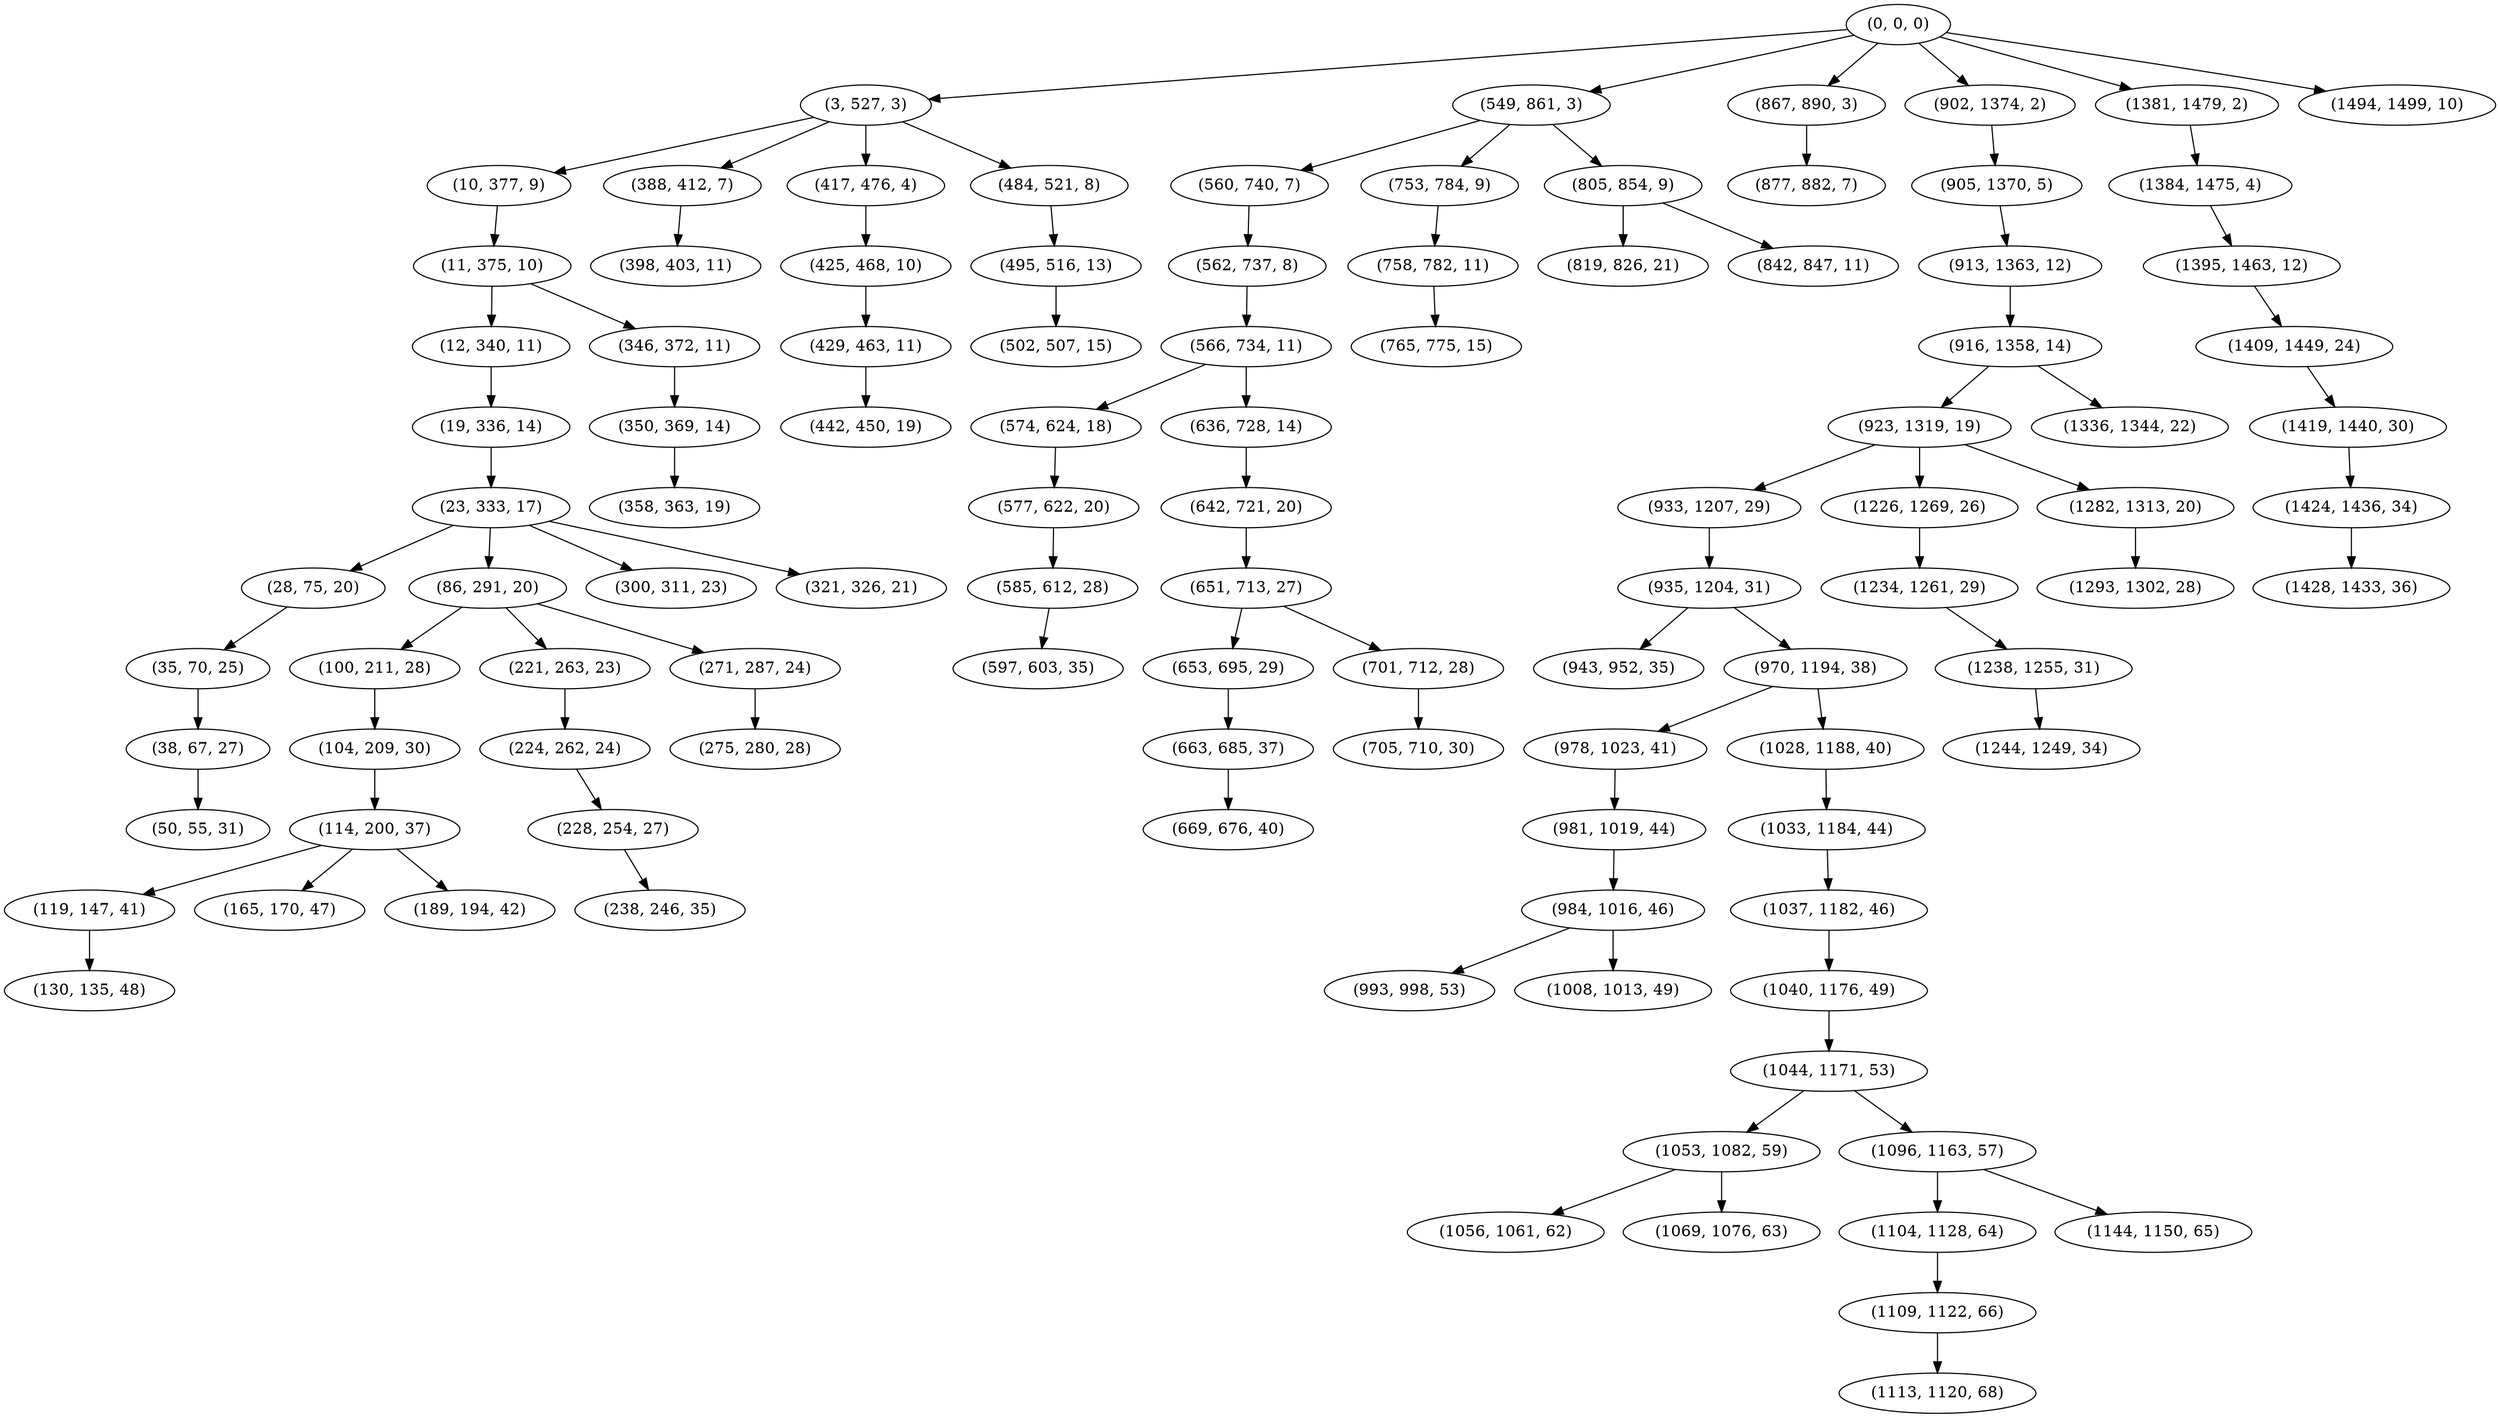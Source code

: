 digraph tree {
    "(0, 0, 0)";
    "(3, 527, 3)";
    "(10, 377, 9)";
    "(11, 375, 10)";
    "(12, 340, 11)";
    "(19, 336, 14)";
    "(23, 333, 17)";
    "(28, 75, 20)";
    "(35, 70, 25)";
    "(38, 67, 27)";
    "(50, 55, 31)";
    "(86, 291, 20)";
    "(100, 211, 28)";
    "(104, 209, 30)";
    "(114, 200, 37)";
    "(119, 147, 41)";
    "(130, 135, 48)";
    "(165, 170, 47)";
    "(189, 194, 42)";
    "(221, 263, 23)";
    "(224, 262, 24)";
    "(228, 254, 27)";
    "(238, 246, 35)";
    "(271, 287, 24)";
    "(275, 280, 28)";
    "(300, 311, 23)";
    "(321, 326, 21)";
    "(346, 372, 11)";
    "(350, 369, 14)";
    "(358, 363, 19)";
    "(388, 412, 7)";
    "(398, 403, 11)";
    "(417, 476, 4)";
    "(425, 468, 10)";
    "(429, 463, 11)";
    "(442, 450, 19)";
    "(484, 521, 8)";
    "(495, 516, 13)";
    "(502, 507, 15)";
    "(549, 861, 3)";
    "(560, 740, 7)";
    "(562, 737, 8)";
    "(566, 734, 11)";
    "(574, 624, 18)";
    "(577, 622, 20)";
    "(585, 612, 28)";
    "(597, 603, 35)";
    "(636, 728, 14)";
    "(642, 721, 20)";
    "(651, 713, 27)";
    "(653, 695, 29)";
    "(663, 685, 37)";
    "(669, 676, 40)";
    "(701, 712, 28)";
    "(705, 710, 30)";
    "(753, 784, 9)";
    "(758, 782, 11)";
    "(765, 775, 15)";
    "(805, 854, 9)";
    "(819, 826, 21)";
    "(842, 847, 11)";
    "(867, 890, 3)";
    "(877, 882, 7)";
    "(902, 1374, 2)";
    "(905, 1370, 5)";
    "(913, 1363, 12)";
    "(916, 1358, 14)";
    "(923, 1319, 19)";
    "(933, 1207, 29)";
    "(935, 1204, 31)";
    "(943, 952, 35)";
    "(970, 1194, 38)";
    "(978, 1023, 41)";
    "(981, 1019, 44)";
    "(984, 1016, 46)";
    "(993, 998, 53)";
    "(1008, 1013, 49)";
    "(1028, 1188, 40)";
    "(1033, 1184, 44)";
    "(1037, 1182, 46)";
    "(1040, 1176, 49)";
    "(1044, 1171, 53)";
    "(1053, 1082, 59)";
    "(1056, 1061, 62)";
    "(1069, 1076, 63)";
    "(1096, 1163, 57)";
    "(1104, 1128, 64)";
    "(1109, 1122, 66)";
    "(1113, 1120, 68)";
    "(1144, 1150, 65)";
    "(1226, 1269, 26)";
    "(1234, 1261, 29)";
    "(1238, 1255, 31)";
    "(1244, 1249, 34)";
    "(1282, 1313, 20)";
    "(1293, 1302, 28)";
    "(1336, 1344, 22)";
    "(1381, 1479, 2)";
    "(1384, 1475, 4)";
    "(1395, 1463, 12)";
    "(1409, 1449, 24)";
    "(1419, 1440, 30)";
    "(1424, 1436, 34)";
    "(1428, 1433, 36)";
    "(1494, 1499, 10)";
    "(0, 0, 0)" -> "(3, 527, 3)";
    "(0, 0, 0)" -> "(549, 861, 3)";
    "(0, 0, 0)" -> "(867, 890, 3)";
    "(0, 0, 0)" -> "(902, 1374, 2)";
    "(0, 0, 0)" -> "(1381, 1479, 2)";
    "(0, 0, 0)" -> "(1494, 1499, 10)";
    "(3, 527, 3)" -> "(10, 377, 9)";
    "(3, 527, 3)" -> "(388, 412, 7)";
    "(3, 527, 3)" -> "(417, 476, 4)";
    "(3, 527, 3)" -> "(484, 521, 8)";
    "(10, 377, 9)" -> "(11, 375, 10)";
    "(11, 375, 10)" -> "(12, 340, 11)";
    "(11, 375, 10)" -> "(346, 372, 11)";
    "(12, 340, 11)" -> "(19, 336, 14)";
    "(19, 336, 14)" -> "(23, 333, 17)";
    "(23, 333, 17)" -> "(28, 75, 20)";
    "(23, 333, 17)" -> "(86, 291, 20)";
    "(23, 333, 17)" -> "(300, 311, 23)";
    "(23, 333, 17)" -> "(321, 326, 21)";
    "(28, 75, 20)" -> "(35, 70, 25)";
    "(35, 70, 25)" -> "(38, 67, 27)";
    "(38, 67, 27)" -> "(50, 55, 31)";
    "(86, 291, 20)" -> "(100, 211, 28)";
    "(86, 291, 20)" -> "(221, 263, 23)";
    "(86, 291, 20)" -> "(271, 287, 24)";
    "(100, 211, 28)" -> "(104, 209, 30)";
    "(104, 209, 30)" -> "(114, 200, 37)";
    "(114, 200, 37)" -> "(119, 147, 41)";
    "(114, 200, 37)" -> "(165, 170, 47)";
    "(114, 200, 37)" -> "(189, 194, 42)";
    "(119, 147, 41)" -> "(130, 135, 48)";
    "(221, 263, 23)" -> "(224, 262, 24)";
    "(224, 262, 24)" -> "(228, 254, 27)";
    "(228, 254, 27)" -> "(238, 246, 35)";
    "(271, 287, 24)" -> "(275, 280, 28)";
    "(346, 372, 11)" -> "(350, 369, 14)";
    "(350, 369, 14)" -> "(358, 363, 19)";
    "(388, 412, 7)" -> "(398, 403, 11)";
    "(417, 476, 4)" -> "(425, 468, 10)";
    "(425, 468, 10)" -> "(429, 463, 11)";
    "(429, 463, 11)" -> "(442, 450, 19)";
    "(484, 521, 8)" -> "(495, 516, 13)";
    "(495, 516, 13)" -> "(502, 507, 15)";
    "(549, 861, 3)" -> "(560, 740, 7)";
    "(549, 861, 3)" -> "(753, 784, 9)";
    "(549, 861, 3)" -> "(805, 854, 9)";
    "(560, 740, 7)" -> "(562, 737, 8)";
    "(562, 737, 8)" -> "(566, 734, 11)";
    "(566, 734, 11)" -> "(574, 624, 18)";
    "(566, 734, 11)" -> "(636, 728, 14)";
    "(574, 624, 18)" -> "(577, 622, 20)";
    "(577, 622, 20)" -> "(585, 612, 28)";
    "(585, 612, 28)" -> "(597, 603, 35)";
    "(636, 728, 14)" -> "(642, 721, 20)";
    "(642, 721, 20)" -> "(651, 713, 27)";
    "(651, 713, 27)" -> "(653, 695, 29)";
    "(651, 713, 27)" -> "(701, 712, 28)";
    "(653, 695, 29)" -> "(663, 685, 37)";
    "(663, 685, 37)" -> "(669, 676, 40)";
    "(701, 712, 28)" -> "(705, 710, 30)";
    "(753, 784, 9)" -> "(758, 782, 11)";
    "(758, 782, 11)" -> "(765, 775, 15)";
    "(805, 854, 9)" -> "(819, 826, 21)";
    "(805, 854, 9)" -> "(842, 847, 11)";
    "(867, 890, 3)" -> "(877, 882, 7)";
    "(902, 1374, 2)" -> "(905, 1370, 5)";
    "(905, 1370, 5)" -> "(913, 1363, 12)";
    "(913, 1363, 12)" -> "(916, 1358, 14)";
    "(916, 1358, 14)" -> "(923, 1319, 19)";
    "(916, 1358, 14)" -> "(1336, 1344, 22)";
    "(923, 1319, 19)" -> "(933, 1207, 29)";
    "(923, 1319, 19)" -> "(1226, 1269, 26)";
    "(923, 1319, 19)" -> "(1282, 1313, 20)";
    "(933, 1207, 29)" -> "(935, 1204, 31)";
    "(935, 1204, 31)" -> "(943, 952, 35)";
    "(935, 1204, 31)" -> "(970, 1194, 38)";
    "(970, 1194, 38)" -> "(978, 1023, 41)";
    "(970, 1194, 38)" -> "(1028, 1188, 40)";
    "(978, 1023, 41)" -> "(981, 1019, 44)";
    "(981, 1019, 44)" -> "(984, 1016, 46)";
    "(984, 1016, 46)" -> "(993, 998, 53)";
    "(984, 1016, 46)" -> "(1008, 1013, 49)";
    "(1028, 1188, 40)" -> "(1033, 1184, 44)";
    "(1033, 1184, 44)" -> "(1037, 1182, 46)";
    "(1037, 1182, 46)" -> "(1040, 1176, 49)";
    "(1040, 1176, 49)" -> "(1044, 1171, 53)";
    "(1044, 1171, 53)" -> "(1053, 1082, 59)";
    "(1044, 1171, 53)" -> "(1096, 1163, 57)";
    "(1053, 1082, 59)" -> "(1056, 1061, 62)";
    "(1053, 1082, 59)" -> "(1069, 1076, 63)";
    "(1096, 1163, 57)" -> "(1104, 1128, 64)";
    "(1096, 1163, 57)" -> "(1144, 1150, 65)";
    "(1104, 1128, 64)" -> "(1109, 1122, 66)";
    "(1109, 1122, 66)" -> "(1113, 1120, 68)";
    "(1226, 1269, 26)" -> "(1234, 1261, 29)";
    "(1234, 1261, 29)" -> "(1238, 1255, 31)";
    "(1238, 1255, 31)" -> "(1244, 1249, 34)";
    "(1282, 1313, 20)" -> "(1293, 1302, 28)";
    "(1381, 1479, 2)" -> "(1384, 1475, 4)";
    "(1384, 1475, 4)" -> "(1395, 1463, 12)";
    "(1395, 1463, 12)" -> "(1409, 1449, 24)";
    "(1409, 1449, 24)" -> "(1419, 1440, 30)";
    "(1419, 1440, 30)" -> "(1424, 1436, 34)";
    "(1424, 1436, 34)" -> "(1428, 1433, 36)";
}
